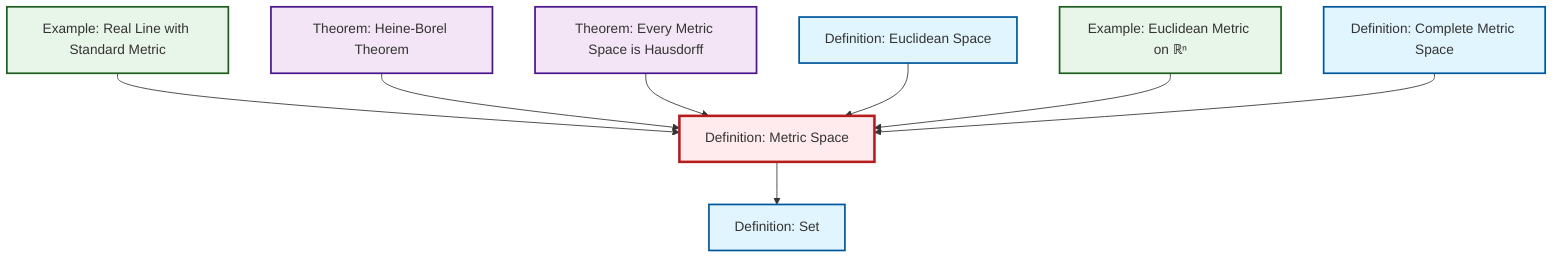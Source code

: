 graph TD
    classDef definition fill:#e1f5fe,stroke:#01579b,stroke-width:2px
    classDef theorem fill:#f3e5f5,stroke:#4a148c,stroke-width:2px
    classDef axiom fill:#fff3e0,stroke:#e65100,stroke-width:2px
    classDef example fill:#e8f5e9,stroke:#1b5e20,stroke-width:2px
    classDef current fill:#ffebee,stroke:#b71c1c,stroke-width:3px
    ex-real-line-metric["Example: Real Line with Standard Metric"]:::example
    def-metric-space["Definition: Metric Space"]:::definition
    def-euclidean-space["Definition: Euclidean Space"]:::definition
    def-set["Definition: Set"]:::definition
    ex-euclidean-metric["Example: Euclidean Metric on ℝⁿ"]:::example
    thm-heine-borel["Theorem: Heine-Borel Theorem"]:::theorem
    thm-metric-hausdorff["Theorem: Every Metric Space is Hausdorff"]:::theorem
    def-complete-metric-space["Definition: Complete Metric Space"]:::definition
    ex-real-line-metric --> def-metric-space
    thm-heine-borel --> def-metric-space
    thm-metric-hausdorff --> def-metric-space
    def-euclidean-space --> def-metric-space
    ex-euclidean-metric --> def-metric-space
    def-metric-space --> def-set
    def-complete-metric-space --> def-metric-space
    class def-metric-space current